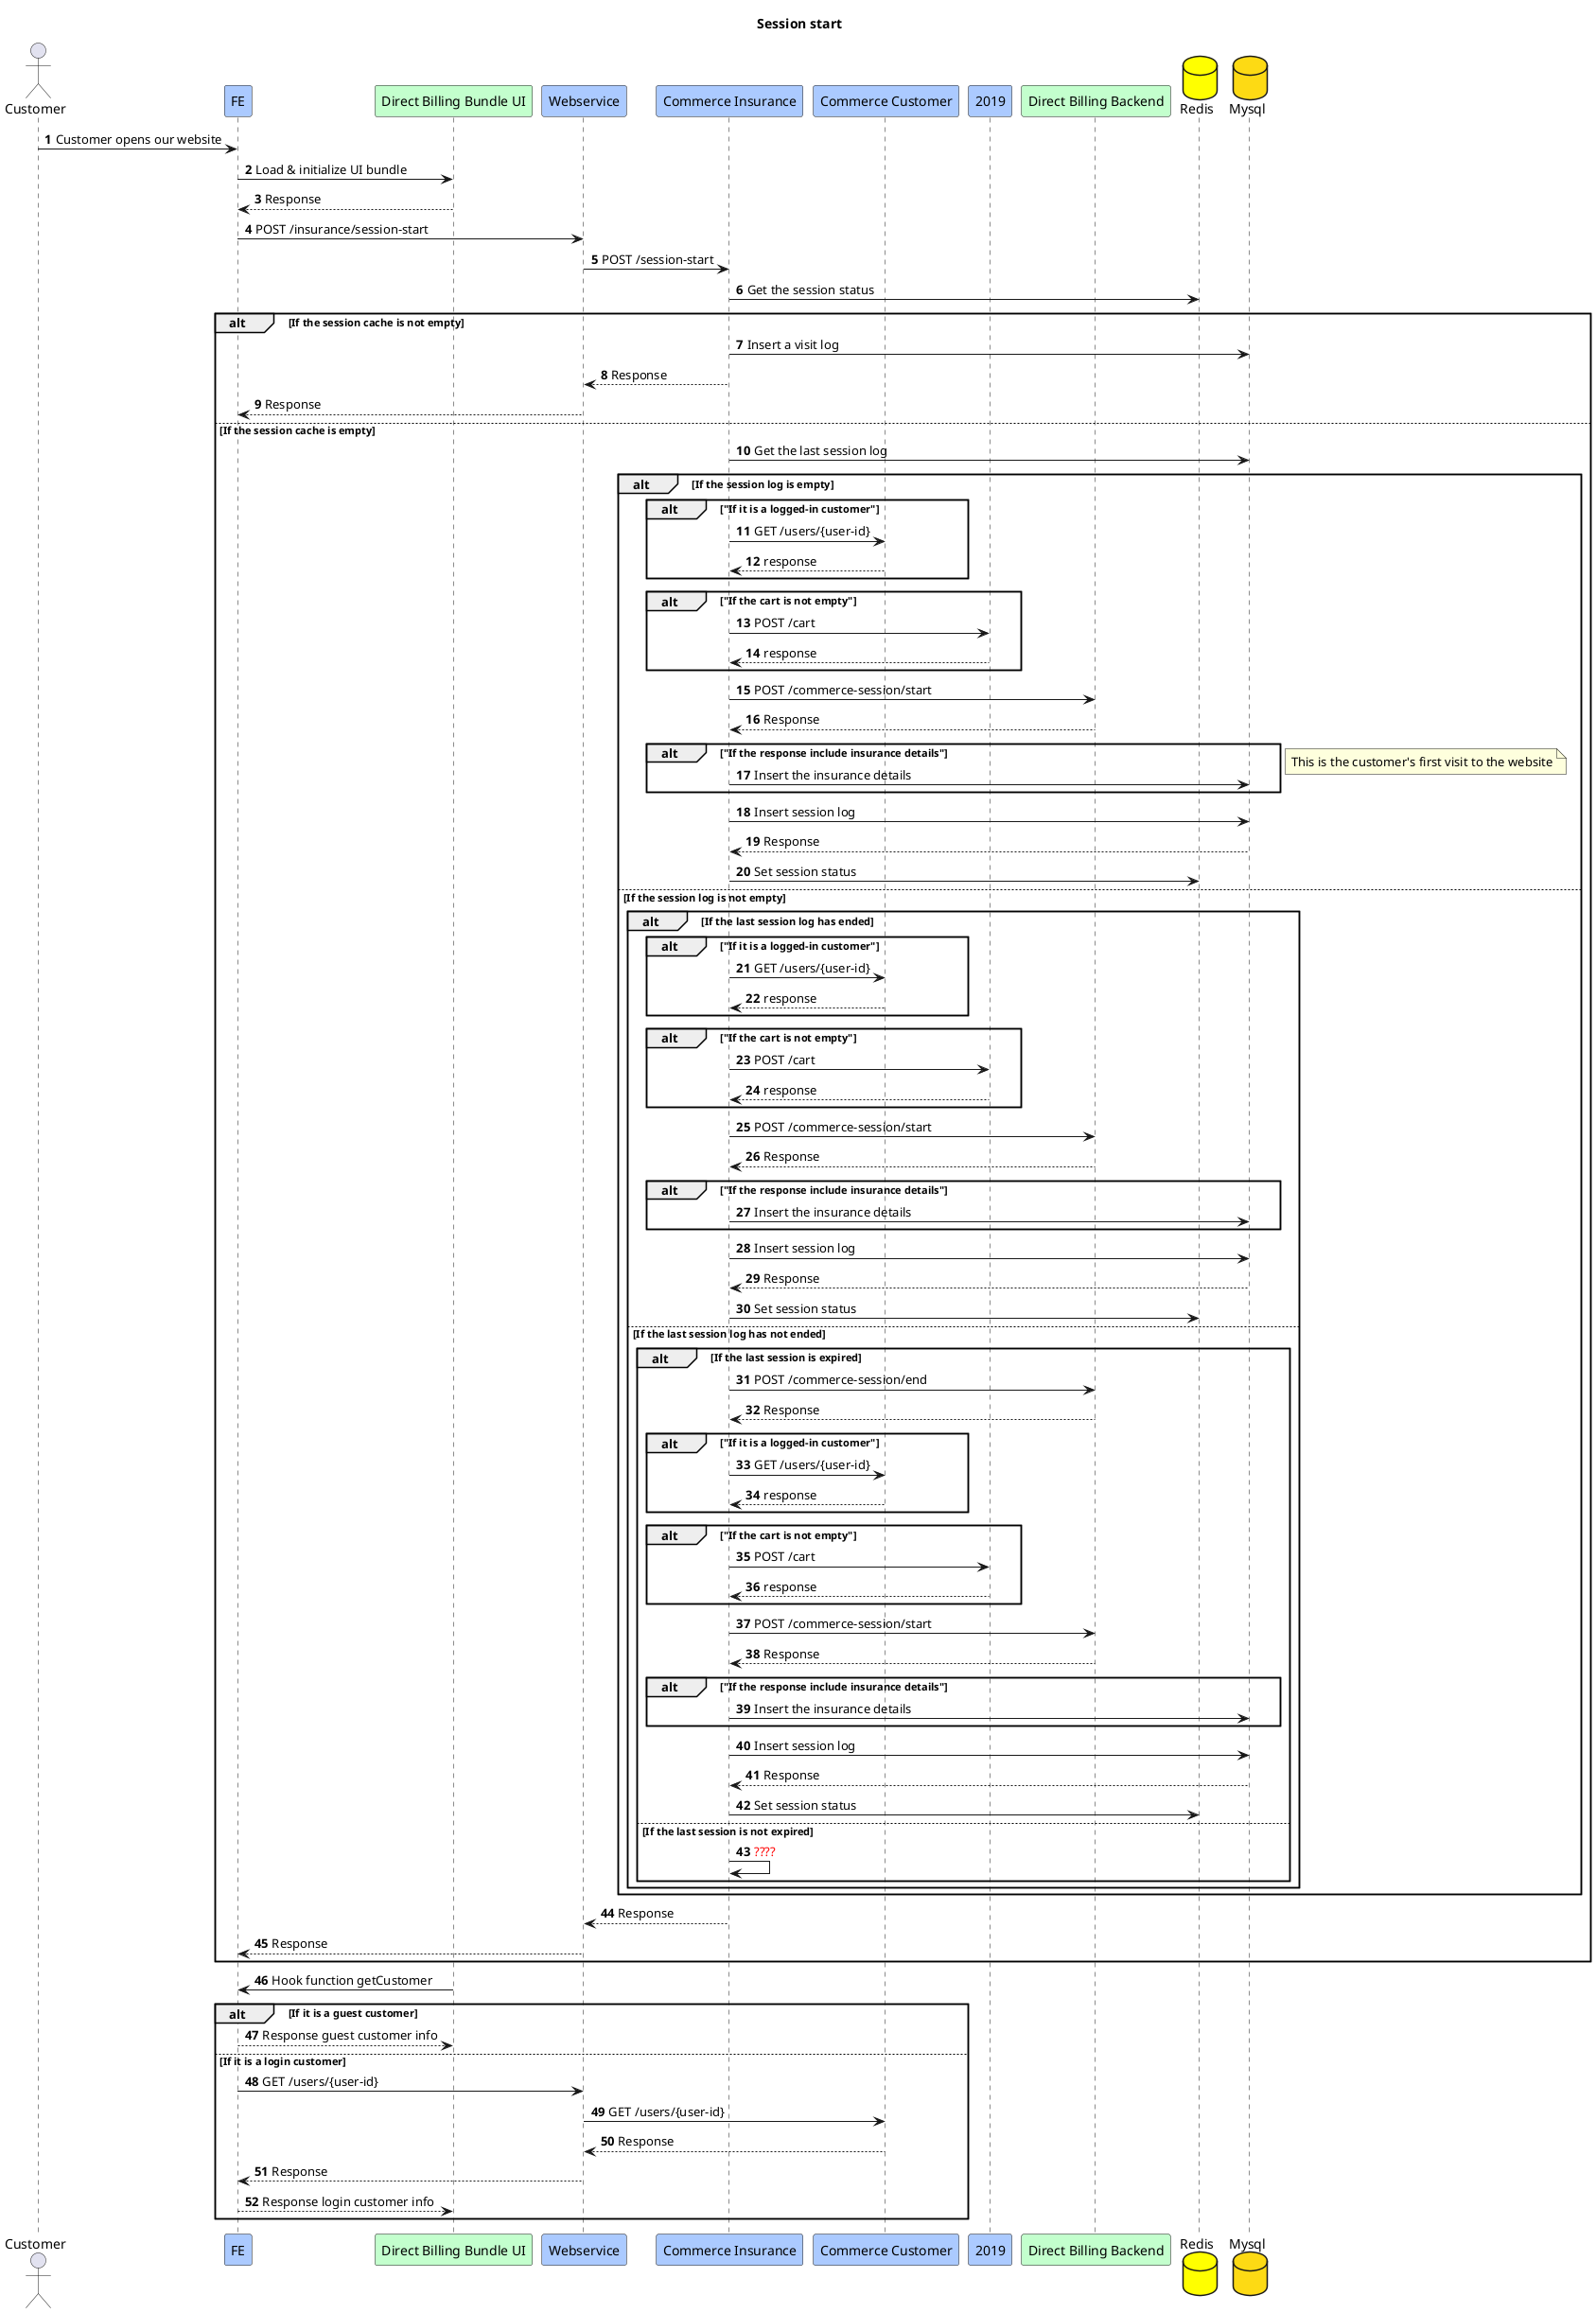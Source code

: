 @startuml
title Session start
actor Customer
participant FE #abcaff
participant "Direct Billing Bundle UI" #c3ffcd
participant "Webservice" #abcaff
participant "Commerce Insurance" #abcaff
participant "Commerce Customer" #abcaff
participant "2019" #abcaff
participant "Direct Billing Backend" #c3ffcd
database "Redis" #yellow
database "Mysql" #fdda14

autonumber
Customer -> FE:Customer opens our website
FE -> "Direct Billing Bundle UI":Load & initialize UI bundle
"Direct Billing Bundle UI" --> FE:Response
FE -> "Webservice":POST /insurance/session-start
"Webservice" -> "Commerce Insurance":POST /session-start
"Commerce Insurance" -> "Redis":Get the session status

alt If the session cache is not empty
    "Commerce Insurance" -> "Mysql":Insert a visit log
    "Commerce Insurance" --> "Webservice":Response
    "Webservice" --> FE:Response
else If the session cache is empty
    "Commerce Insurance" -> "Mysql":Get the last session log
    alt If the session log is empty
        alt "If it is a logged-in customer"
           "Commerce Insurance" -> "Commerce Customer":GET /users/{user-id}
           "Commerce Customer" --> "Commerce Insurance":response
        end
        alt "If the cart is not empty"
           "Commerce Insurance" -> 2019:POST /cart
           2019 --> "Commerce Insurance":response
        end
        "Commerce Insurance" -> "Direct Billing Backend":POST /commerce-session/start
        "Direct Billing Backend" --> "Commerce Insurance":Response
        alt "If the response include insurance details"
            "Commerce Insurance" -> "Mysql":Insert the insurance details
        end
        note right
            This is the customer's first visit to the website
        end note
        "Commerce Insurance" -> "Mysql":Insert session log
        "Mysql" --> "Commerce Insurance":Response
        "Commerce Insurance" -> "Redis":Set session status
    else If the session log is not empty
        alt If the last session log has ended
            alt "If it is a logged-in customer"
               "Commerce Insurance" -> "Commerce Customer":GET /users/{user-id}
               "Commerce Customer" --> "Commerce Insurance":response
            end
            alt "If the cart is not empty"
               "Commerce Insurance" -> 2019:POST /cart
               2019 --> "Commerce Insurance":response
            end
            "Commerce Insurance" -> "Direct Billing Backend":POST /commerce-session/start
            "Direct Billing Backend" --> "Commerce Insurance":Response
            alt "If the response include insurance details"
                "Commerce Insurance" -> "Mysql":Insert the insurance details
            end
            "Commerce Insurance" -> "Mysql":Insert session log
            "Mysql" --> "Commerce Insurance":Response
            "Commerce Insurance" -> "Redis":Set session status
        else If the last session log has not ended
            alt If the last session is expired
                "Commerce Insurance" -> "Direct Billing Backend":POST /commerce-session/end
                "Direct Billing Backend" --> "Commerce Insurance":Response
                alt "If it is a logged-in customer"
                   "Commerce Insurance" -> "Commerce Customer":GET /users/{user-id}
                   "Commerce Customer" --> "Commerce Insurance":response
                end
                alt "If the cart is not empty"
                   "Commerce Insurance" -> 2019:POST /cart
                   2019 --> "Commerce Insurance":response
                end
                "Commerce Insurance" -> "Direct Billing Backend":POST /commerce-session/start
                "Direct Billing Backend" --> "Commerce Insurance":Response
                alt "If the response include insurance details"
                    "Commerce Insurance" -> "Mysql":Insert the insurance details
                end
                "Commerce Insurance" -> "Mysql":Insert session log
                "Mysql" --> "Commerce Insurance":Response
                "Commerce Insurance" -> "Redis":Set session status
            else If the last session is not expired
                "Commerce Insurance" -> "Commerce Insurance":<font color=red>????
            end
        end
    end
    "Commerce Insurance" --> "Webservice":Response

     "Webservice" --> FE:Response
end

"Direct Billing Bundle UI" -> FE: Hook function getCustomer
alt If it is a guest customer
    FE --> "Direct Billing Bundle UI":Response guest customer info
else If it is a login customer
    FE -> "Webservice":GET /users/{user-id}
    "Webservice" -> "Commerce Customer":GET /users/{user-id}
    "Commerce Customer" --> "Webservice":Response
    "Webservice" --> FE:Response
    FE --> "Direct Billing Bundle UI":Response login customer info
end

@enduml


